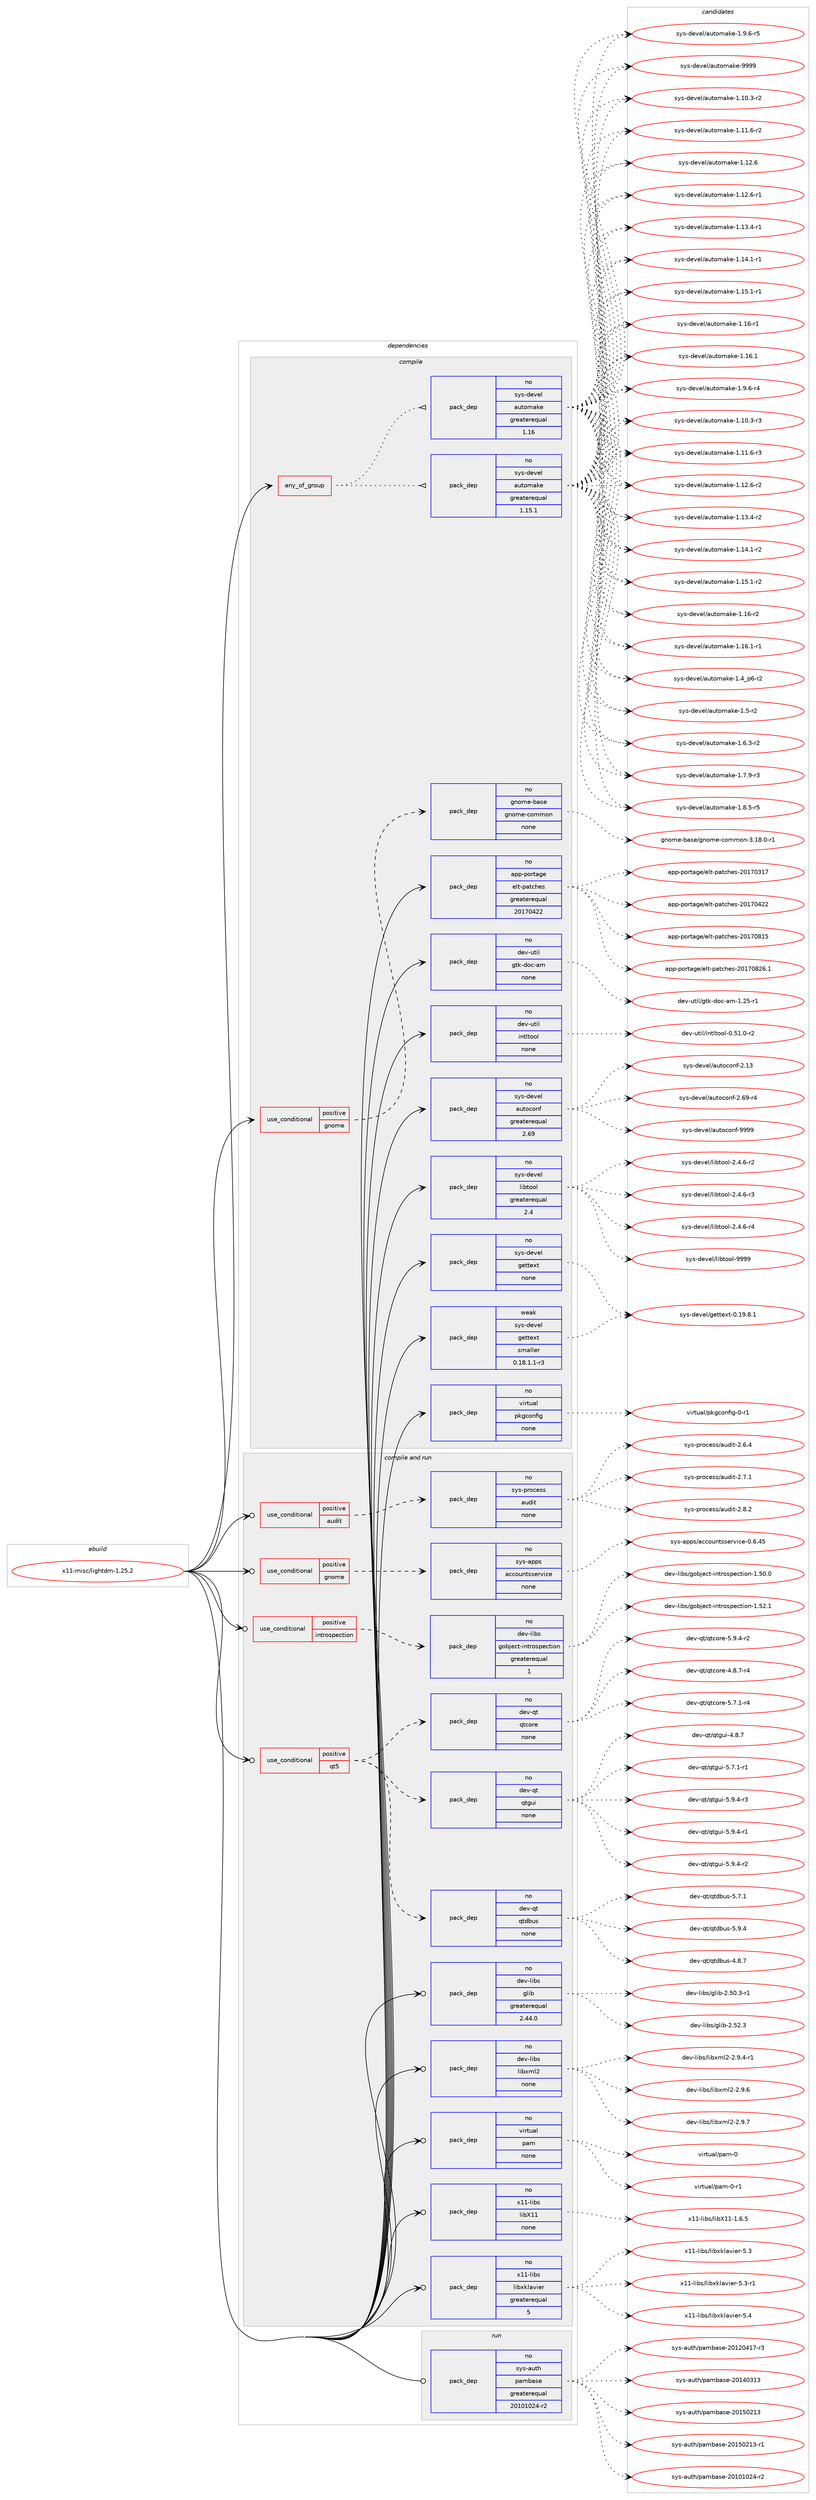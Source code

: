 digraph prolog {

# *************
# Graph options
# *************

newrank=true;
concentrate=true;
compound=true;
graph [rankdir=LR,fontname=Helvetica,fontsize=10,ranksep=1.5];#, ranksep=2.5, nodesep=0.2];
edge  [arrowhead=vee];
node  [fontname=Helvetica,fontsize=10];

# **********
# The ebuild
# **********

subgraph cluster_leftcol {
color=gray;
rank=same;
label=<<i>ebuild</i>>;
id [label="x11-misc/lightdm-1.25.2", color=red, width=4, href="../x11-misc/lightdm-1.25.2.svg"];
}

# ****************
# The dependencies
# ****************

subgraph cluster_midcol {
color=gray;
label=<<i>dependencies</i>>;
subgraph cluster_compile {
fillcolor="#eeeeee";
style=filled;
label=<<i>compile</i>>;
subgraph any144 {
dependency8845 [label=<<TABLE BORDER="0" CELLBORDER="1" CELLSPACING="0" CELLPADDING="4"><TR><TD CELLPADDING="10">any_of_group</TD></TR></TABLE>>, shape=none, color=red];subgraph pack7654 {
dependency8846 [label=<<TABLE BORDER="0" CELLBORDER="1" CELLSPACING="0" CELLPADDING="4" WIDTH="220"><TR><TD ROWSPAN="6" CELLPADDING="30">pack_dep</TD></TR><TR><TD WIDTH="110">no</TD></TR><TR><TD>sys-devel</TD></TR><TR><TD>automake</TD></TR><TR><TD>greaterequal</TD></TR><TR><TD>1.16</TD></TR></TABLE>>, shape=none, color=blue];
}
dependency8845:e -> dependency8846:w [weight=20,style="dotted",arrowhead="oinv"];
subgraph pack7655 {
dependency8847 [label=<<TABLE BORDER="0" CELLBORDER="1" CELLSPACING="0" CELLPADDING="4" WIDTH="220"><TR><TD ROWSPAN="6" CELLPADDING="30">pack_dep</TD></TR><TR><TD WIDTH="110">no</TD></TR><TR><TD>sys-devel</TD></TR><TR><TD>automake</TD></TR><TR><TD>greaterequal</TD></TR><TR><TD>1.15.1</TD></TR></TABLE>>, shape=none, color=blue];
}
dependency8845:e -> dependency8847:w [weight=20,style="dotted",arrowhead="oinv"];
}
id:e -> dependency8845:w [weight=20,style="solid",arrowhead="vee"];
subgraph cond1027 {
dependency8848 [label=<<TABLE BORDER="0" CELLBORDER="1" CELLSPACING="0" CELLPADDING="4"><TR><TD ROWSPAN="3" CELLPADDING="10">use_conditional</TD></TR><TR><TD>positive</TD></TR><TR><TD>gnome</TD></TR></TABLE>>, shape=none, color=red];
subgraph pack7656 {
dependency8849 [label=<<TABLE BORDER="0" CELLBORDER="1" CELLSPACING="0" CELLPADDING="4" WIDTH="220"><TR><TD ROWSPAN="6" CELLPADDING="30">pack_dep</TD></TR><TR><TD WIDTH="110">no</TD></TR><TR><TD>gnome-base</TD></TR><TR><TD>gnome-common</TD></TR><TR><TD>none</TD></TR><TR><TD></TD></TR></TABLE>>, shape=none, color=blue];
}
dependency8848:e -> dependency8849:w [weight=20,style="dashed",arrowhead="vee"];
}
id:e -> dependency8848:w [weight=20,style="solid",arrowhead="vee"];
subgraph pack7657 {
dependency8850 [label=<<TABLE BORDER="0" CELLBORDER="1" CELLSPACING="0" CELLPADDING="4" WIDTH="220"><TR><TD ROWSPAN="6" CELLPADDING="30">pack_dep</TD></TR><TR><TD WIDTH="110">no</TD></TR><TR><TD>app-portage</TD></TR><TR><TD>elt-patches</TD></TR><TR><TD>greaterequal</TD></TR><TR><TD>20170422</TD></TR></TABLE>>, shape=none, color=blue];
}
id:e -> dependency8850:w [weight=20,style="solid",arrowhead="vee"];
subgraph pack7658 {
dependency8851 [label=<<TABLE BORDER="0" CELLBORDER="1" CELLSPACING="0" CELLPADDING="4" WIDTH="220"><TR><TD ROWSPAN="6" CELLPADDING="30">pack_dep</TD></TR><TR><TD WIDTH="110">no</TD></TR><TR><TD>dev-util</TD></TR><TR><TD>gtk-doc-am</TD></TR><TR><TD>none</TD></TR><TR><TD></TD></TR></TABLE>>, shape=none, color=blue];
}
id:e -> dependency8851:w [weight=20,style="solid",arrowhead="vee"];
subgraph pack7659 {
dependency8852 [label=<<TABLE BORDER="0" CELLBORDER="1" CELLSPACING="0" CELLPADDING="4" WIDTH="220"><TR><TD ROWSPAN="6" CELLPADDING="30">pack_dep</TD></TR><TR><TD WIDTH="110">no</TD></TR><TR><TD>dev-util</TD></TR><TR><TD>intltool</TD></TR><TR><TD>none</TD></TR><TR><TD></TD></TR></TABLE>>, shape=none, color=blue];
}
id:e -> dependency8852:w [weight=20,style="solid",arrowhead="vee"];
subgraph pack7660 {
dependency8853 [label=<<TABLE BORDER="0" CELLBORDER="1" CELLSPACING="0" CELLPADDING="4" WIDTH="220"><TR><TD ROWSPAN="6" CELLPADDING="30">pack_dep</TD></TR><TR><TD WIDTH="110">no</TD></TR><TR><TD>sys-devel</TD></TR><TR><TD>autoconf</TD></TR><TR><TD>greaterequal</TD></TR><TR><TD>2.69</TD></TR></TABLE>>, shape=none, color=blue];
}
id:e -> dependency8853:w [weight=20,style="solid",arrowhead="vee"];
subgraph pack7661 {
dependency8854 [label=<<TABLE BORDER="0" CELLBORDER="1" CELLSPACING="0" CELLPADDING="4" WIDTH="220"><TR><TD ROWSPAN="6" CELLPADDING="30">pack_dep</TD></TR><TR><TD WIDTH="110">no</TD></TR><TR><TD>sys-devel</TD></TR><TR><TD>gettext</TD></TR><TR><TD>none</TD></TR><TR><TD></TD></TR></TABLE>>, shape=none, color=blue];
}
id:e -> dependency8854:w [weight=20,style="solid",arrowhead="vee"];
subgraph pack7662 {
dependency8855 [label=<<TABLE BORDER="0" CELLBORDER="1" CELLSPACING="0" CELLPADDING="4" WIDTH="220"><TR><TD ROWSPAN="6" CELLPADDING="30">pack_dep</TD></TR><TR><TD WIDTH="110">no</TD></TR><TR><TD>sys-devel</TD></TR><TR><TD>libtool</TD></TR><TR><TD>greaterequal</TD></TR><TR><TD>2.4</TD></TR></TABLE>>, shape=none, color=blue];
}
id:e -> dependency8855:w [weight=20,style="solid",arrowhead="vee"];
subgraph pack7663 {
dependency8856 [label=<<TABLE BORDER="0" CELLBORDER="1" CELLSPACING="0" CELLPADDING="4" WIDTH="220"><TR><TD ROWSPAN="6" CELLPADDING="30">pack_dep</TD></TR><TR><TD WIDTH="110">no</TD></TR><TR><TD>virtual</TD></TR><TR><TD>pkgconfig</TD></TR><TR><TD>none</TD></TR><TR><TD></TD></TR></TABLE>>, shape=none, color=blue];
}
id:e -> dependency8856:w [weight=20,style="solid",arrowhead="vee"];
subgraph pack7664 {
dependency8857 [label=<<TABLE BORDER="0" CELLBORDER="1" CELLSPACING="0" CELLPADDING="4" WIDTH="220"><TR><TD ROWSPAN="6" CELLPADDING="30">pack_dep</TD></TR><TR><TD WIDTH="110">weak</TD></TR><TR><TD>sys-devel</TD></TR><TR><TD>gettext</TD></TR><TR><TD>smaller</TD></TR><TR><TD>0.18.1.1-r3</TD></TR></TABLE>>, shape=none, color=blue];
}
id:e -> dependency8857:w [weight=20,style="solid",arrowhead="vee"];
}
subgraph cluster_compileandrun {
fillcolor="#eeeeee";
style=filled;
label=<<i>compile and run</i>>;
subgraph cond1028 {
dependency8858 [label=<<TABLE BORDER="0" CELLBORDER="1" CELLSPACING="0" CELLPADDING="4"><TR><TD ROWSPAN="3" CELLPADDING="10">use_conditional</TD></TR><TR><TD>positive</TD></TR><TR><TD>audit</TD></TR></TABLE>>, shape=none, color=red];
subgraph pack7665 {
dependency8859 [label=<<TABLE BORDER="0" CELLBORDER="1" CELLSPACING="0" CELLPADDING="4" WIDTH="220"><TR><TD ROWSPAN="6" CELLPADDING="30">pack_dep</TD></TR><TR><TD WIDTH="110">no</TD></TR><TR><TD>sys-process</TD></TR><TR><TD>audit</TD></TR><TR><TD>none</TD></TR><TR><TD></TD></TR></TABLE>>, shape=none, color=blue];
}
dependency8858:e -> dependency8859:w [weight=20,style="dashed",arrowhead="vee"];
}
id:e -> dependency8858:w [weight=20,style="solid",arrowhead="odotvee"];
subgraph cond1029 {
dependency8860 [label=<<TABLE BORDER="0" CELLBORDER="1" CELLSPACING="0" CELLPADDING="4"><TR><TD ROWSPAN="3" CELLPADDING="10">use_conditional</TD></TR><TR><TD>positive</TD></TR><TR><TD>gnome</TD></TR></TABLE>>, shape=none, color=red];
subgraph pack7666 {
dependency8861 [label=<<TABLE BORDER="0" CELLBORDER="1" CELLSPACING="0" CELLPADDING="4" WIDTH="220"><TR><TD ROWSPAN="6" CELLPADDING="30">pack_dep</TD></TR><TR><TD WIDTH="110">no</TD></TR><TR><TD>sys-apps</TD></TR><TR><TD>accountsservice</TD></TR><TR><TD>none</TD></TR><TR><TD></TD></TR></TABLE>>, shape=none, color=blue];
}
dependency8860:e -> dependency8861:w [weight=20,style="dashed",arrowhead="vee"];
}
id:e -> dependency8860:w [weight=20,style="solid",arrowhead="odotvee"];
subgraph cond1030 {
dependency8862 [label=<<TABLE BORDER="0" CELLBORDER="1" CELLSPACING="0" CELLPADDING="4"><TR><TD ROWSPAN="3" CELLPADDING="10">use_conditional</TD></TR><TR><TD>positive</TD></TR><TR><TD>introspection</TD></TR></TABLE>>, shape=none, color=red];
subgraph pack7667 {
dependency8863 [label=<<TABLE BORDER="0" CELLBORDER="1" CELLSPACING="0" CELLPADDING="4" WIDTH="220"><TR><TD ROWSPAN="6" CELLPADDING="30">pack_dep</TD></TR><TR><TD WIDTH="110">no</TD></TR><TR><TD>dev-libs</TD></TR><TR><TD>gobject-introspection</TD></TR><TR><TD>greaterequal</TD></TR><TR><TD>1</TD></TR></TABLE>>, shape=none, color=blue];
}
dependency8862:e -> dependency8863:w [weight=20,style="dashed",arrowhead="vee"];
}
id:e -> dependency8862:w [weight=20,style="solid",arrowhead="odotvee"];
subgraph cond1031 {
dependency8864 [label=<<TABLE BORDER="0" CELLBORDER="1" CELLSPACING="0" CELLPADDING="4"><TR><TD ROWSPAN="3" CELLPADDING="10">use_conditional</TD></TR><TR><TD>positive</TD></TR><TR><TD>qt5</TD></TR></TABLE>>, shape=none, color=red];
subgraph pack7668 {
dependency8865 [label=<<TABLE BORDER="0" CELLBORDER="1" CELLSPACING="0" CELLPADDING="4" WIDTH="220"><TR><TD ROWSPAN="6" CELLPADDING="30">pack_dep</TD></TR><TR><TD WIDTH="110">no</TD></TR><TR><TD>dev-qt</TD></TR><TR><TD>qtcore</TD></TR><TR><TD>none</TD></TR><TR><TD></TD></TR></TABLE>>, shape=none, color=blue];
}
dependency8864:e -> dependency8865:w [weight=20,style="dashed",arrowhead="vee"];
subgraph pack7669 {
dependency8866 [label=<<TABLE BORDER="0" CELLBORDER="1" CELLSPACING="0" CELLPADDING="4" WIDTH="220"><TR><TD ROWSPAN="6" CELLPADDING="30">pack_dep</TD></TR><TR><TD WIDTH="110">no</TD></TR><TR><TD>dev-qt</TD></TR><TR><TD>qtdbus</TD></TR><TR><TD>none</TD></TR><TR><TD></TD></TR></TABLE>>, shape=none, color=blue];
}
dependency8864:e -> dependency8866:w [weight=20,style="dashed",arrowhead="vee"];
subgraph pack7670 {
dependency8867 [label=<<TABLE BORDER="0" CELLBORDER="1" CELLSPACING="0" CELLPADDING="4" WIDTH="220"><TR><TD ROWSPAN="6" CELLPADDING="30">pack_dep</TD></TR><TR><TD WIDTH="110">no</TD></TR><TR><TD>dev-qt</TD></TR><TR><TD>qtgui</TD></TR><TR><TD>none</TD></TR><TR><TD></TD></TR></TABLE>>, shape=none, color=blue];
}
dependency8864:e -> dependency8867:w [weight=20,style="dashed",arrowhead="vee"];
}
id:e -> dependency8864:w [weight=20,style="solid",arrowhead="odotvee"];
subgraph pack7671 {
dependency8868 [label=<<TABLE BORDER="0" CELLBORDER="1" CELLSPACING="0" CELLPADDING="4" WIDTH="220"><TR><TD ROWSPAN="6" CELLPADDING="30">pack_dep</TD></TR><TR><TD WIDTH="110">no</TD></TR><TR><TD>dev-libs</TD></TR><TR><TD>glib</TD></TR><TR><TD>greaterequal</TD></TR><TR><TD>2.44.0</TD></TR></TABLE>>, shape=none, color=blue];
}
id:e -> dependency8868:w [weight=20,style="solid",arrowhead="odotvee"];
subgraph pack7672 {
dependency8869 [label=<<TABLE BORDER="0" CELLBORDER="1" CELLSPACING="0" CELLPADDING="4" WIDTH="220"><TR><TD ROWSPAN="6" CELLPADDING="30">pack_dep</TD></TR><TR><TD WIDTH="110">no</TD></TR><TR><TD>dev-libs</TD></TR><TR><TD>libxml2</TD></TR><TR><TD>none</TD></TR><TR><TD></TD></TR></TABLE>>, shape=none, color=blue];
}
id:e -> dependency8869:w [weight=20,style="solid",arrowhead="odotvee"];
subgraph pack7673 {
dependency8870 [label=<<TABLE BORDER="0" CELLBORDER="1" CELLSPACING="0" CELLPADDING="4" WIDTH="220"><TR><TD ROWSPAN="6" CELLPADDING="30">pack_dep</TD></TR><TR><TD WIDTH="110">no</TD></TR><TR><TD>virtual</TD></TR><TR><TD>pam</TD></TR><TR><TD>none</TD></TR><TR><TD></TD></TR></TABLE>>, shape=none, color=blue];
}
id:e -> dependency8870:w [weight=20,style="solid",arrowhead="odotvee"];
subgraph pack7674 {
dependency8871 [label=<<TABLE BORDER="0" CELLBORDER="1" CELLSPACING="0" CELLPADDING="4" WIDTH="220"><TR><TD ROWSPAN="6" CELLPADDING="30">pack_dep</TD></TR><TR><TD WIDTH="110">no</TD></TR><TR><TD>x11-libs</TD></TR><TR><TD>libX11</TD></TR><TR><TD>none</TD></TR><TR><TD></TD></TR></TABLE>>, shape=none, color=blue];
}
id:e -> dependency8871:w [weight=20,style="solid",arrowhead="odotvee"];
subgraph pack7675 {
dependency8872 [label=<<TABLE BORDER="0" CELLBORDER="1" CELLSPACING="0" CELLPADDING="4" WIDTH="220"><TR><TD ROWSPAN="6" CELLPADDING="30">pack_dep</TD></TR><TR><TD WIDTH="110">no</TD></TR><TR><TD>x11-libs</TD></TR><TR><TD>libxklavier</TD></TR><TR><TD>greaterequal</TD></TR><TR><TD>5</TD></TR></TABLE>>, shape=none, color=blue];
}
id:e -> dependency8872:w [weight=20,style="solid",arrowhead="odotvee"];
}
subgraph cluster_run {
fillcolor="#eeeeee";
style=filled;
label=<<i>run</i>>;
subgraph pack7676 {
dependency8873 [label=<<TABLE BORDER="0" CELLBORDER="1" CELLSPACING="0" CELLPADDING="4" WIDTH="220"><TR><TD ROWSPAN="6" CELLPADDING="30">pack_dep</TD></TR><TR><TD WIDTH="110">no</TD></TR><TR><TD>sys-auth</TD></TR><TR><TD>pambase</TD></TR><TR><TD>greaterequal</TD></TR><TR><TD>20101024-r2</TD></TR></TABLE>>, shape=none, color=blue];
}
id:e -> dependency8873:w [weight=20,style="solid",arrowhead="odot"];
}
}

# **************
# The candidates
# **************

subgraph cluster_choices {
rank=same;
color=gray;
label=<<i>candidates</i>>;

subgraph choice7654 {
color=black;
nodesep=1;
choice11512111545100101118101108479711711611110997107101454946494846514511450 [label="sys-devel/automake-1.10.3-r2", color=red, width=4,href="../sys-devel/automake-1.10.3-r2.svg"];
choice11512111545100101118101108479711711611110997107101454946494946544511450 [label="sys-devel/automake-1.11.6-r2", color=red, width=4,href="../sys-devel/automake-1.11.6-r2.svg"];
choice1151211154510010111810110847971171161111099710710145494649504654 [label="sys-devel/automake-1.12.6", color=red, width=4,href="../sys-devel/automake-1.12.6.svg"];
choice11512111545100101118101108479711711611110997107101454946495046544511449 [label="sys-devel/automake-1.12.6-r1", color=red, width=4,href="../sys-devel/automake-1.12.6-r1.svg"];
choice11512111545100101118101108479711711611110997107101454946495146524511449 [label="sys-devel/automake-1.13.4-r1", color=red, width=4,href="../sys-devel/automake-1.13.4-r1.svg"];
choice11512111545100101118101108479711711611110997107101454946495246494511449 [label="sys-devel/automake-1.14.1-r1", color=red, width=4,href="../sys-devel/automake-1.14.1-r1.svg"];
choice11512111545100101118101108479711711611110997107101454946495346494511449 [label="sys-devel/automake-1.15.1-r1", color=red, width=4,href="../sys-devel/automake-1.15.1-r1.svg"];
choice1151211154510010111810110847971171161111099710710145494649544511449 [label="sys-devel/automake-1.16-r1", color=red, width=4,href="../sys-devel/automake-1.16-r1.svg"];
choice1151211154510010111810110847971171161111099710710145494649544649 [label="sys-devel/automake-1.16.1", color=red, width=4,href="../sys-devel/automake-1.16.1.svg"];
choice115121115451001011181011084797117116111109971071014549465746544511452 [label="sys-devel/automake-1.9.6-r4", color=red, width=4,href="../sys-devel/automake-1.9.6-r4.svg"];
choice11512111545100101118101108479711711611110997107101454946494846514511451 [label="sys-devel/automake-1.10.3-r3", color=red, width=4,href="../sys-devel/automake-1.10.3-r3.svg"];
choice11512111545100101118101108479711711611110997107101454946494946544511451 [label="sys-devel/automake-1.11.6-r3", color=red, width=4,href="../sys-devel/automake-1.11.6-r3.svg"];
choice11512111545100101118101108479711711611110997107101454946495046544511450 [label="sys-devel/automake-1.12.6-r2", color=red, width=4,href="../sys-devel/automake-1.12.6-r2.svg"];
choice11512111545100101118101108479711711611110997107101454946495146524511450 [label="sys-devel/automake-1.13.4-r2", color=red, width=4,href="../sys-devel/automake-1.13.4-r2.svg"];
choice11512111545100101118101108479711711611110997107101454946495246494511450 [label="sys-devel/automake-1.14.1-r2", color=red, width=4,href="../sys-devel/automake-1.14.1-r2.svg"];
choice11512111545100101118101108479711711611110997107101454946495346494511450 [label="sys-devel/automake-1.15.1-r2", color=red, width=4,href="../sys-devel/automake-1.15.1-r2.svg"];
choice1151211154510010111810110847971171161111099710710145494649544511450 [label="sys-devel/automake-1.16-r2", color=red, width=4,href="../sys-devel/automake-1.16-r2.svg"];
choice11512111545100101118101108479711711611110997107101454946495446494511449 [label="sys-devel/automake-1.16.1-r1", color=red, width=4,href="../sys-devel/automake-1.16.1-r1.svg"];
choice115121115451001011181011084797117116111109971071014549465295112544511450 [label="sys-devel/automake-1.4_p6-r2", color=red, width=4,href="../sys-devel/automake-1.4_p6-r2.svg"];
choice11512111545100101118101108479711711611110997107101454946534511450 [label="sys-devel/automake-1.5-r2", color=red, width=4,href="../sys-devel/automake-1.5-r2.svg"];
choice115121115451001011181011084797117116111109971071014549465446514511450 [label="sys-devel/automake-1.6.3-r2", color=red, width=4,href="../sys-devel/automake-1.6.3-r2.svg"];
choice115121115451001011181011084797117116111109971071014549465546574511451 [label="sys-devel/automake-1.7.9-r3", color=red, width=4,href="../sys-devel/automake-1.7.9-r3.svg"];
choice115121115451001011181011084797117116111109971071014549465646534511453 [label="sys-devel/automake-1.8.5-r5", color=red, width=4,href="../sys-devel/automake-1.8.5-r5.svg"];
choice115121115451001011181011084797117116111109971071014549465746544511453 [label="sys-devel/automake-1.9.6-r5", color=red, width=4,href="../sys-devel/automake-1.9.6-r5.svg"];
choice115121115451001011181011084797117116111109971071014557575757 [label="sys-devel/automake-9999", color=red, width=4,href="../sys-devel/automake-9999.svg"];
dependency8846:e -> choice11512111545100101118101108479711711611110997107101454946494846514511450:w [style=dotted,weight="100"];
dependency8846:e -> choice11512111545100101118101108479711711611110997107101454946494946544511450:w [style=dotted,weight="100"];
dependency8846:e -> choice1151211154510010111810110847971171161111099710710145494649504654:w [style=dotted,weight="100"];
dependency8846:e -> choice11512111545100101118101108479711711611110997107101454946495046544511449:w [style=dotted,weight="100"];
dependency8846:e -> choice11512111545100101118101108479711711611110997107101454946495146524511449:w [style=dotted,weight="100"];
dependency8846:e -> choice11512111545100101118101108479711711611110997107101454946495246494511449:w [style=dotted,weight="100"];
dependency8846:e -> choice11512111545100101118101108479711711611110997107101454946495346494511449:w [style=dotted,weight="100"];
dependency8846:e -> choice1151211154510010111810110847971171161111099710710145494649544511449:w [style=dotted,weight="100"];
dependency8846:e -> choice1151211154510010111810110847971171161111099710710145494649544649:w [style=dotted,weight="100"];
dependency8846:e -> choice115121115451001011181011084797117116111109971071014549465746544511452:w [style=dotted,weight="100"];
dependency8846:e -> choice11512111545100101118101108479711711611110997107101454946494846514511451:w [style=dotted,weight="100"];
dependency8846:e -> choice11512111545100101118101108479711711611110997107101454946494946544511451:w [style=dotted,weight="100"];
dependency8846:e -> choice11512111545100101118101108479711711611110997107101454946495046544511450:w [style=dotted,weight="100"];
dependency8846:e -> choice11512111545100101118101108479711711611110997107101454946495146524511450:w [style=dotted,weight="100"];
dependency8846:e -> choice11512111545100101118101108479711711611110997107101454946495246494511450:w [style=dotted,weight="100"];
dependency8846:e -> choice11512111545100101118101108479711711611110997107101454946495346494511450:w [style=dotted,weight="100"];
dependency8846:e -> choice1151211154510010111810110847971171161111099710710145494649544511450:w [style=dotted,weight="100"];
dependency8846:e -> choice11512111545100101118101108479711711611110997107101454946495446494511449:w [style=dotted,weight="100"];
dependency8846:e -> choice115121115451001011181011084797117116111109971071014549465295112544511450:w [style=dotted,weight="100"];
dependency8846:e -> choice11512111545100101118101108479711711611110997107101454946534511450:w [style=dotted,weight="100"];
dependency8846:e -> choice115121115451001011181011084797117116111109971071014549465446514511450:w [style=dotted,weight="100"];
dependency8846:e -> choice115121115451001011181011084797117116111109971071014549465546574511451:w [style=dotted,weight="100"];
dependency8846:e -> choice115121115451001011181011084797117116111109971071014549465646534511453:w [style=dotted,weight="100"];
dependency8846:e -> choice115121115451001011181011084797117116111109971071014549465746544511453:w [style=dotted,weight="100"];
dependency8846:e -> choice115121115451001011181011084797117116111109971071014557575757:w [style=dotted,weight="100"];
}
subgraph choice7655 {
color=black;
nodesep=1;
choice11512111545100101118101108479711711611110997107101454946494846514511450 [label="sys-devel/automake-1.10.3-r2", color=red, width=4,href="../sys-devel/automake-1.10.3-r2.svg"];
choice11512111545100101118101108479711711611110997107101454946494946544511450 [label="sys-devel/automake-1.11.6-r2", color=red, width=4,href="../sys-devel/automake-1.11.6-r2.svg"];
choice1151211154510010111810110847971171161111099710710145494649504654 [label="sys-devel/automake-1.12.6", color=red, width=4,href="../sys-devel/automake-1.12.6.svg"];
choice11512111545100101118101108479711711611110997107101454946495046544511449 [label="sys-devel/automake-1.12.6-r1", color=red, width=4,href="../sys-devel/automake-1.12.6-r1.svg"];
choice11512111545100101118101108479711711611110997107101454946495146524511449 [label="sys-devel/automake-1.13.4-r1", color=red, width=4,href="../sys-devel/automake-1.13.4-r1.svg"];
choice11512111545100101118101108479711711611110997107101454946495246494511449 [label="sys-devel/automake-1.14.1-r1", color=red, width=4,href="../sys-devel/automake-1.14.1-r1.svg"];
choice11512111545100101118101108479711711611110997107101454946495346494511449 [label="sys-devel/automake-1.15.1-r1", color=red, width=4,href="../sys-devel/automake-1.15.1-r1.svg"];
choice1151211154510010111810110847971171161111099710710145494649544511449 [label="sys-devel/automake-1.16-r1", color=red, width=4,href="../sys-devel/automake-1.16-r1.svg"];
choice1151211154510010111810110847971171161111099710710145494649544649 [label="sys-devel/automake-1.16.1", color=red, width=4,href="../sys-devel/automake-1.16.1.svg"];
choice115121115451001011181011084797117116111109971071014549465746544511452 [label="sys-devel/automake-1.9.6-r4", color=red, width=4,href="../sys-devel/automake-1.9.6-r4.svg"];
choice11512111545100101118101108479711711611110997107101454946494846514511451 [label="sys-devel/automake-1.10.3-r3", color=red, width=4,href="../sys-devel/automake-1.10.3-r3.svg"];
choice11512111545100101118101108479711711611110997107101454946494946544511451 [label="sys-devel/automake-1.11.6-r3", color=red, width=4,href="../sys-devel/automake-1.11.6-r3.svg"];
choice11512111545100101118101108479711711611110997107101454946495046544511450 [label="sys-devel/automake-1.12.6-r2", color=red, width=4,href="../sys-devel/automake-1.12.6-r2.svg"];
choice11512111545100101118101108479711711611110997107101454946495146524511450 [label="sys-devel/automake-1.13.4-r2", color=red, width=4,href="../sys-devel/automake-1.13.4-r2.svg"];
choice11512111545100101118101108479711711611110997107101454946495246494511450 [label="sys-devel/automake-1.14.1-r2", color=red, width=4,href="../sys-devel/automake-1.14.1-r2.svg"];
choice11512111545100101118101108479711711611110997107101454946495346494511450 [label="sys-devel/automake-1.15.1-r2", color=red, width=4,href="../sys-devel/automake-1.15.1-r2.svg"];
choice1151211154510010111810110847971171161111099710710145494649544511450 [label="sys-devel/automake-1.16-r2", color=red, width=4,href="../sys-devel/automake-1.16-r2.svg"];
choice11512111545100101118101108479711711611110997107101454946495446494511449 [label="sys-devel/automake-1.16.1-r1", color=red, width=4,href="../sys-devel/automake-1.16.1-r1.svg"];
choice115121115451001011181011084797117116111109971071014549465295112544511450 [label="sys-devel/automake-1.4_p6-r2", color=red, width=4,href="../sys-devel/automake-1.4_p6-r2.svg"];
choice11512111545100101118101108479711711611110997107101454946534511450 [label="sys-devel/automake-1.5-r2", color=red, width=4,href="../sys-devel/automake-1.5-r2.svg"];
choice115121115451001011181011084797117116111109971071014549465446514511450 [label="sys-devel/automake-1.6.3-r2", color=red, width=4,href="../sys-devel/automake-1.6.3-r2.svg"];
choice115121115451001011181011084797117116111109971071014549465546574511451 [label="sys-devel/automake-1.7.9-r3", color=red, width=4,href="../sys-devel/automake-1.7.9-r3.svg"];
choice115121115451001011181011084797117116111109971071014549465646534511453 [label="sys-devel/automake-1.8.5-r5", color=red, width=4,href="../sys-devel/automake-1.8.5-r5.svg"];
choice115121115451001011181011084797117116111109971071014549465746544511453 [label="sys-devel/automake-1.9.6-r5", color=red, width=4,href="../sys-devel/automake-1.9.6-r5.svg"];
choice115121115451001011181011084797117116111109971071014557575757 [label="sys-devel/automake-9999", color=red, width=4,href="../sys-devel/automake-9999.svg"];
dependency8847:e -> choice11512111545100101118101108479711711611110997107101454946494846514511450:w [style=dotted,weight="100"];
dependency8847:e -> choice11512111545100101118101108479711711611110997107101454946494946544511450:w [style=dotted,weight="100"];
dependency8847:e -> choice1151211154510010111810110847971171161111099710710145494649504654:w [style=dotted,weight="100"];
dependency8847:e -> choice11512111545100101118101108479711711611110997107101454946495046544511449:w [style=dotted,weight="100"];
dependency8847:e -> choice11512111545100101118101108479711711611110997107101454946495146524511449:w [style=dotted,weight="100"];
dependency8847:e -> choice11512111545100101118101108479711711611110997107101454946495246494511449:w [style=dotted,weight="100"];
dependency8847:e -> choice11512111545100101118101108479711711611110997107101454946495346494511449:w [style=dotted,weight="100"];
dependency8847:e -> choice1151211154510010111810110847971171161111099710710145494649544511449:w [style=dotted,weight="100"];
dependency8847:e -> choice1151211154510010111810110847971171161111099710710145494649544649:w [style=dotted,weight="100"];
dependency8847:e -> choice115121115451001011181011084797117116111109971071014549465746544511452:w [style=dotted,weight="100"];
dependency8847:e -> choice11512111545100101118101108479711711611110997107101454946494846514511451:w [style=dotted,weight="100"];
dependency8847:e -> choice11512111545100101118101108479711711611110997107101454946494946544511451:w [style=dotted,weight="100"];
dependency8847:e -> choice11512111545100101118101108479711711611110997107101454946495046544511450:w [style=dotted,weight="100"];
dependency8847:e -> choice11512111545100101118101108479711711611110997107101454946495146524511450:w [style=dotted,weight="100"];
dependency8847:e -> choice11512111545100101118101108479711711611110997107101454946495246494511450:w [style=dotted,weight="100"];
dependency8847:e -> choice11512111545100101118101108479711711611110997107101454946495346494511450:w [style=dotted,weight="100"];
dependency8847:e -> choice1151211154510010111810110847971171161111099710710145494649544511450:w [style=dotted,weight="100"];
dependency8847:e -> choice11512111545100101118101108479711711611110997107101454946495446494511449:w [style=dotted,weight="100"];
dependency8847:e -> choice115121115451001011181011084797117116111109971071014549465295112544511450:w [style=dotted,weight="100"];
dependency8847:e -> choice11512111545100101118101108479711711611110997107101454946534511450:w [style=dotted,weight="100"];
dependency8847:e -> choice115121115451001011181011084797117116111109971071014549465446514511450:w [style=dotted,weight="100"];
dependency8847:e -> choice115121115451001011181011084797117116111109971071014549465546574511451:w [style=dotted,weight="100"];
dependency8847:e -> choice115121115451001011181011084797117116111109971071014549465646534511453:w [style=dotted,weight="100"];
dependency8847:e -> choice115121115451001011181011084797117116111109971071014549465746544511453:w [style=dotted,weight="100"];
dependency8847:e -> choice115121115451001011181011084797117116111109971071014557575757:w [style=dotted,weight="100"];
}
subgraph choice7656 {
color=black;
nodesep=1;
choice103110111109101459897115101471031101111091014599111109109111110455146495646484511449 [label="gnome-base/gnome-common-3.18.0-r1", color=red, width=4,href="../gnome-base/gnome-common-3.18.0-r1.svg"];
dependency8849:e -> choice103110111109101459897115101471031101111091014599111109109111110455146495646484511449:w [style=dotted,weight="100"];
}
subgraph choice7657 {
color=black;
nodesep=1;
choice97112112451121111141169710310147101108116451129711699104101115455048495548514955 [label="app-portage/elt-patches-20170317", color=red, width=4,href="../app-portage/elt-patches-20170317.svg"];
choice97112112451121111141169710310147101108116451129711699104101115455048495548525050 [label="app-portage/elt-patches-20170422", color=red, width=4,href="../app-portage/elt-patches-20170422.svg"];
choice97112112451121111141169710310147101108116451129711699104101115455048495548564953 [label="app-portage/elt-patches-20170815", color=red, width=4,href="../app-portage/elt-patches-20170815.svg"];
choice971121124511211111411697103101471011081164511297116991041011154550484955485650544649 [label="app-portage/elt-patches-20170826.1", color=red, width=4,href="../app-portage/elt-patches-20170826.1.svg"];
dependency8850:e -> choice97112112451121111141169710310147101108116451129711699104101115455048495548514955:w [style=dotted,weight="100"];
dependency8850:e -> choice97112112451121111141169710310147101108116451129711699104101115455048495548525050:w [style=dotted,weight="100"];
dependency8850:e -> choice97112112451121111141169710310147101108116451129711699104101115455048495548564953:w [style=dotted,weight="100"];
dependency8850:e -> choice971121124511211111411697103101471011081164511297116991041011154550484955485650544649:w [style=dotted,weight="100"];
}
subgraph choice7658 {
color=black;
nodesep=1;
choice10010111845117116105108471031161074510011199459710945494650534511449 [label="dev-util/gtk-doc-am-1.25-r1", color=red, width=4,href="../dev-util/gtk-doc-am-1.25-r1.svg"];
dependency8851:e -> choice10010111845117116105108471031161074510011199459710945494650534511449:w [style=dotted,weight="100"];
}
subgraph choice7659 {
color=black;
nodesep=1;
choice1001011184511711610510847105110116108116111111108454846534946484511450 [label="dev-util/intltool-0.51.0-r2", color=red, width=4,href="../dev-util/intltool-0.51.0-r2.svg"];
dependency8852:e -> choice1001011184511711610510847105110116108116111111108454846534946484511450:w [style=dotted,weight="100"];
}
subgraph choice7660 {
color=black;
nodesep=1;
choice115121115451001011181011084797117116111991111101024550464951 [label="sys-devel/autoconf-2.13", color=red, width=4,href="../sys-devel/autoconf-2.13.svg"];
choice1151211154510010111810110847971171161119911111010245504654574511452 [label="sys-devel/autoconf-2.69-r4", color=red, width=4,href="../sys-devel/autoconf-2.69-r4.svg"];
choice115121115451001011181011084797117116111991111101024557575757 [label="sys-devel/autoconf-9999", color=red, width=4,href="../sys-devel/autoconf-9999.svg"];
dependency8853:e -> choice115121115451001011181011084797117116111991111101024550464951:w [style=dotted,weight="100"];
dependency8853:e -> choice1151211154510010111810110847971171161119911111010245504654574511452:w [style=dotted,weight="100"];
dependency8853:e -> choice115121115451001011181011084797117116111991111101024557575757:w [style=dotted,weight="100"];
}
subgraph choice7661 {
color=black;
nodesep=1;
choice1151211154510010111810110847103101116116101120116454846495746564649 [label="sys-devel/gettext-0.19.8.1", color=red, width=4,href="../sys-devel/gettext-0.19.8.1.svg"];
dependency8854:e -> choice1151211154510010111810110847103101116116101120116454846495746564649:w [style=dotted,weight="100"];
}
subgraph choice7662 {
color=black;
nodesep=1;
choice1151211154510010111810110847108105981161111111084550465246544511450 [label="sys-devel/libtool-2.4.6-r2", color=red, width=4,href="../sys-devel/libtool-2.4.6-r2.svg"];
choice1151211154510010111810110847108105981161111111084550465246544511451 [label="sys-devel/libtool-2.4.6-r3", color=red, width=4,href="../sys-devel/libtool-2.4.6-r3.svg"];
choice1151211154510010111810110847108105981161111111084550465246544511452 [label="sys-devel/libtool-2.4.6-r4", color=red, width=4,href="../sys-devel/libtool-2.4.6-r4.svg"];
choice1151211154510010111810110847108105981161111111084557575757 [label="sys-devel/libtool-9999", color=red, width=4,href="../sys-devel/libtool-9999.svg"];
dependency8855:e -> choice1151211154510010111810110847108105981161111111084550465246544511450:w [style=dotted,weight="100"];
dependency8855:e -> choice1151211154510010111810110847108105981161111111084550465246544511451:w [style=dotted,weight="100"];
dependency8855:e -> choice1151211154510010111810110847108105981161111111084550465246544511452:w [style=dotted,weight="100"];
dependency8855:e -> choice1151211154510010111810110847108105981161111111084557575757:w [style=dotted,weight="100"];
}
subgraph choice7663 {
color=black;
nodesep=1;
choice11810511411611797108471121071039911111010210510345484511449 [label="virtual/pkgconfig-0-r1", color=red, width=4,href="../virtual/pkgconfig-0-r1.svg"];
dependency8856:e -> choice11810511411611797108471121071039911111010210510345484511449:w [style=dotted,weight="100"];
}
subgraph choice7664 {
color=black;
nodesep=1;
choice1151211154510010111810110847103101116116101120116454846495746564649 [label="sys-devel/gettext-0.19.8.1", color=red, width=4,href="../sys-devel/gettext-0.19.8.1.svg"];
dependency8857:e -> choice1151211154510010111810110847103101116116101120116454846495746564649:w [style=dotted,weight="100"];
}
subgraph choice7665 {
color=black;
nodesep=1;
choice11512111545112114111991011151154797117100105116455046544652 [label="sys-process/audit-2.6.4", color=red, width=4,href="../sys-process/audit-2.6.4.svg"];
choice11512111545112114111991011151154797117100105116455046554649 [label="sys-process/audit-2.7.1", color=red, width=4,href="../sys-process/audit-2.7.1.svg"];
choice11512111545112114111991011151154797117100105116455046564650 [label="sys-process/audit-2.8.2", color=red, width=4,href="../sys-process/audit-2.8.2.svg"];
dependency8859:e -> choice11512111545112114111991011151154797117100105116455046544652:w [style=dotted,weight="100"];
dependency8859:e -> choice11512111545112114111991011151154797117100105116455046554649:w [style=dotted,weight="100"];
dependency8859:e -> choice11512111545112114111991011151154797117100105116455046564650:w [style=dotted,weight="100"];
}
subgraph choice7666 {
color=black;
nodesep=1;
choice1151211154597112112115479799991111171101161151151011141181059910145484654465253 [label="sys-apps/accountsservice-0.6.45", color=red, width=4,href="../sys-apps/accountsservice-0.6.45.svg"];
dependency8861:e -> choice1151211154597112112115479799991111171101161151151011141181059910145484654465253:w [style=dotted,weight="100"];
}
subgraph choice7667 {
color=black;
nodesep=1;
choice1001011184510810598115471031119810610199116451051101161141111151121019911610511111045494653484648 [label="dev-libs/gobject-introspection-1.50.0", color=red, width=4,href="../dev-libs/gobject-introspection-1.50.0.svg"];
choice1001011184510810598115471031119810610199116451051101161141111151121019911610511111045494653504649 [label="dev-libs/gobject-introspection-1.52.1", color=red, width=4,href="../dev-libs/gobject-introspection-1.52.1.svg"];
dependency8863:e -> choice1001011184510810598115471031119810610199116451051101161141111151121019911610511111045494653484648:w [style=dotted,weight="100"];
dependency8863:e -> choice1001011184510810598115471031119810610199116451051101161141111151121019911610511111045494653504649:w [style=dotted,weight="100"];
}
subgraph choice7668 {
color=black;
nodesep=1;
choice1001011184511311647113116991111141014552465646554511452 [label="dev-qt/qtcore-4.8.7-r4", color=red, width=4,href="../dev-qt/qtcore-4.8.7-r4.svg"];
choice1001011184511311647113116991111141014553465546494511452 [label="dev-qt/qtcore-5.7.1-r4", color=red, width=4,href="../dev-qt/qtcore-5.7.1-r4.svg"];
choice1001011184511311647113116991111141014553465746524511450 [label="dev-qt/qtcore-5.9.4-r2", color=red, width=4,href="../dev-qt/qtcore-5.9.4-r2.svg"];
dependency8865:e -> choice1001011184511311647113116991111141014552465646554511452:w [style=dotted,weight="100"];
dependency8865:e -> choice1001011184511311647113116991111141014553465546494511452:w [style=dotted,weight="100"];
dependency8865:e -> choice1001011184511311647113116991111141014553465746524511450:w [style=dotted,weight="100"];
}
subgraph choice7669 {
color=black;
nodesep=1;
choice100101118451131164711311610098117115455246564655 [label="dev-qt/qtdbus-4.8.7", color=red, width=4,href="../dev-qt/qtdbus-4.8.7.svg"];
choice100101118451131164711311610098117115455346554649 [label="dev-qt/qtdbus-5.7.1", color=red, width=4,href="../dev-qt/qtdbus-5.7.1.svg"];
choice100101118451131164711311610098117115455346574652 [label="dev-qt/qtdbus-5.9.4", color=red, width=4,href="../dev-qt/qtdbus-5.9.4.svg"];
dependency8866:e -> choice100101118451131164711311610098117115455246564655:w [style=dotted,weight="100"];
dependency8866:e -> choice100101118451131164711311610098117115455346554649:w [style=dotted,weight="100"];
dependency8866:e -> choice100101118451131164711311610098117115455346574652:w [style=dotted,weight="100"];
}
subgraph choice7670 {
color=black;
nodesep=1;
choice10010111845113116471131161031171054553465746524511449 [label="dev-qt/qtgui-5.9.4-r1", color=red, width=4,href="../dev-qt/qtgui-5.9.4-r1.svg"];
choice10010111845113116471131161031171054553465746524511450 [label="dev-qt/qtgui-5.9.4-r2", color=red, width=4,href="../dev-qt/qtgui-5.9.4-r2.svg"];
choice1001011184511311647113116103117105455246564655 [label="dev-qt/qtgui-4.8.7", color=red, width=4,href="../dev-qt/qtgui-4.8.7.svg"];
choice10010111845113116471131161031171054553465546494511449 [label="dev-qt/qtgui-5.7.1-r1", color=red, width=4,href="../dev-qt/qtgui-5.7.1-r1.svg"];
choice10010111845113116471131161031171054553465746524511451 [label="dev-qt/qtgui-5.9.4-r3", color=red, width=4,href="../dev-qt/qtgui-5.9.4-r3.svg"];
dependency8867:e -> choice10010111845113116471131161031171054553465746524511449:w [style=dotted,weight="100"];
dependency8867:e -> choice10010111845113116471131161031171054553465746524511450:w [style=dotted,weight="100"];
dependency8867:e -> choice1001011184511311647113116103117105455246564655:w [style=dotted,weight="100"];
dependency8867:e -> choice10010111845113116471131161031171054553465546494511449:w [style=dotted,weight="100"];
dependency8867:e -> choice10010111845113116471131161031171054553465746524511451:w [style=dotted,weight="100"];
}
subgraph choice7671 {
color=black;
nodesep=1;
choice10010111845108105981154710310810598455046534846514511449 [label="dev-libs/glib-2.50.3-r1", color=red, width=4,href="../dev-libs/glib-2.50.3-r1.svg"];
choice1001011184510810598115471031081059845504653504651 [label="dev-libs/glib-2.52.3", color=red, width=4,href="../dev-libs/glib-2.52.3.svg"];
dependency8868:e -> choice10010111845108105981154710310810598455046534846514511449:w [style=dotted,weight="100"];
dependency8868:e -> choice1001011184510810598115471031081059845504653504651:w [style=dotted,weight="100"];
}
subgraph choice7672 {
color=black;
nodesep=1;
choice10010111845108105981154710810598120109108504550465746524511449 [label="dev-libs/libxml2-2.9.4-r1", color=red, width=4,href="../dev-libs/libxml2-2.9.4-r1.svg"];
choice1001011184510810598115471081059812010910850455046574654 [label="dev-libs/libxml2-2.9.6", color=red, width=4,href="../dev-libs/libxml2-2.9.6.svg"];
choice1001011184510810598115471081059812010910850455046574655 [label="dev-libs/libxml2-2.9.7", color=red, width=4,href="../dev-libs/libxml2-2.9.7.svg"];
dependency8869:e -> choice10010111845108105981154710810598120109108504550465746524511449:w [style=dotted,weight="100"];
dependency8869:e -> choice1001011184510810598115471081059812010910850455046574654:w [style=dotted,weight="100"];
dependency8869:e -> choice1001011184510810598115471081059812010910850455046574655:w [style=dotted,weight="100"];
}
subgraph choice7673 {
color=black;
nodesep=1;
choice1181051141161179710847112971094548 [label="virtual/pam-0", color=red, width=4,href="../virtual/pam-0.svg"];
choice11810511411611797108471129710945484511449 [label="virtual/pam-0-r1", color=red, width=4,href="../virtual/pam-0-r1.svg"];
dependency8870:e -> choice1181051141161179710847112971094548:w [style=dotted,weight="100"];
dependency8870:e -> choice11810511411611797108471129710945484511449:w [style=dotted,weight="100"];
}
subgraph choice7674 {
color=black;
nodesep=1;
choice120494945108105981154710810598884949454946544653 [label="x11-libs/libX11-1.6.5", color=red, width=4,href="../x11-libs/libX11-1.6.5.svg"];
dependency8871:e -> choice120494945108105981154710810598884949454946544653:w [style=dotted,weight="100"];
}
subgraph choice7675 {
color=black;
nodesep=1;
choice1204949451081059811547108105981201071089711810510111445534651 [label="x11-libs/libxklavier-5.3", color=red, width=4,href="../x11-libs/libxklavier-5.3.svg"];
choice12049494510810598115471081059812010710897118105101114455346514511449 [label="x11-libs/libxklavier-5.3-r1", color=red, width=4,href="../x11-libs/libxklavier-5.3-r1.svg"];
choice1204949451081059811547108105981201071089711810510111445534652 [label="x11-libs/libxklavier-5.4", color=red, width=4,href="../x11-libs/libxklavier-5.4.svg"];
dependency8872:e -> choice1204949451081059811547108105981201071089711810510111445534651:w [style=dotted,weight="100"];
dependency8872:e -> choice12049494510810598115471081059812010710897118105101114455346514511449:w [style=dotted,weight="100"];
dependency8872:e -> choice1204949451081059811547108105981201071089711810510111445534652:w [style=dotted,weight="100"];
}
subgraph choice7676 {
color=black;
nodesep=1;
choice1151211154597117116104471129710998971151014550484948494850524511450 [label="sys-auth/pambase-20101024-r2", color=red, width=4,href="../sys-auth/pambase-20101024-r2.svg"];
choice1151211154597117116104471129710998971151014550484950485249554511451 [label="sys-auth/pambase-20120417-r3", color=red, width=4,href="../sys-auth/pambase-20120417-r3.svg"];
choice115121115459711711610447112971099897115101455048495248514951 [label="sys-auth/pambase-20140313", color=red, width=4,href="../sys-auth/pambase-20140313.svg"];
choice115121115459711711610447112971099897115101455048495348504951 [label="sys-auth/pambase-20150213", color=red, width=4,href="../sys-auth/pambase-20150213.svg"];
choice1151211154597117116104471129710998971151014550484953485049514511449 [label="sys-auth/pambase-20150213-r1", color=red, width=4,href="../sys-auth/pambase-20150213-r1.svg"];
dependency8873:e -> choice1151211154597117116104471129710998971151014550484948494850524511450:w [style=dotted,weight="100"];
dependency8873:e -> choice1151211154597117116104471129710998971151014550484950485249554511451:w [style=dotted,weight="100"];
dependency8873:e -> choice115121115459711711610447112971099897115101455048495248514951:w [style=dotted,weight="100"];
dependency8873:e -> choice115121115459711711610447112971099897115101455048495348504951:w [style=dotted,weight="100"];
dependency8873:e -> choice1151211154597117116104471129710998971151014550484953485049514511449:w [style=dotted,weight="100"];
}
}

}

